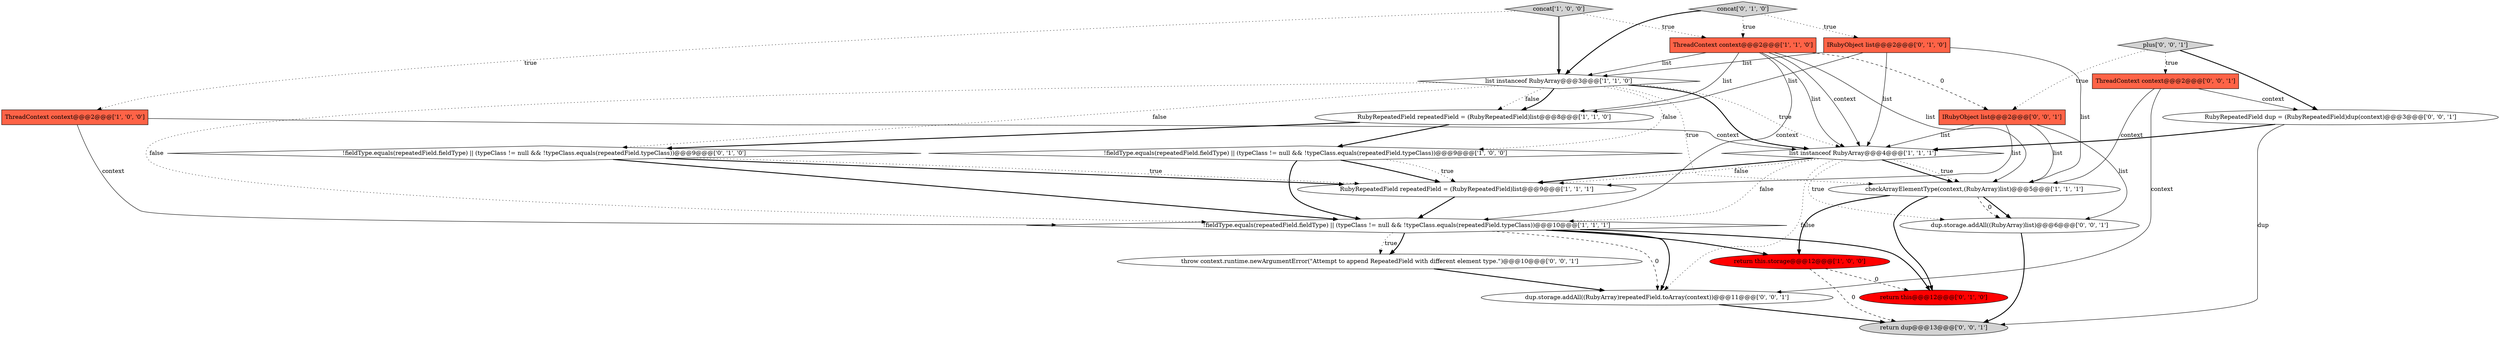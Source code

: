 digraph {
18 [style = filled, label = "throw context.runtime.newArgumentError(\"Attempt to append RepeatedField with different element type.\")@@@10@@@['0', '0', '1']", fillcolor = white, shape = ellipse image = "AAA0AAABBB3BBB"];
17 [style = filled, label = "dup.storage.addAll((RubyArray)list)@@@6@@@['0', '0', '1']", fillcolor = white, shape = ellipse image = "AAA0AAABBB3BBB"];
0 [style = filled, label = "concat['1', '0', '0']", fillcolor = lightgray, shape = diamond image = "AAA0AAABBB1BBB"];
13 [style = filled, label = "concat['0', '1', '0']", fillcolor = lightgray, shape = diamond image = "AAA0AAABBB2BBB"];
5 [style = filled, label = "!fieldType.equals(repeatedField.fieldType) || (typeClass != null && !typeClass.equals(repeatedField.typeClass))@@@9@@@['1', '0', '0']", fillcolor = white, shape = diamond image = "AAA0AAABBB1BBB"];
1 [style = filled, label = "list instanceof RubyArray@@@3@@@['1', '1', '0']", fillcolor = white, shape = diamond image = "AAA0AAABBB1BBB"];
15 [style = filled, label = "return dup@@@13@@@['0', '0', '1']", fillcolor = lightgray, shape = ellipse image = "AAA0AAABBB3BBB"];
11 [style = filled, label = "IRubyObject list@@@2@@@['0', '1', '0']", fillcolor = tomato, shape = box image = "AAA0AAABBB2BBB"];
4 [style = filled, label = "!fieldType.equals(repeatedField.fieldType) || (typeClass != null && !typeClass.equals(repeatedField.typeClass))@@@10@@@['1', '1', '1']", fillcolor = white, shape = diamond image = "AAA0AAABBB1BBB"];
16 [style = filled, label = "ThreadContext context@@@2@@@['0', '0', '1']", fillcolor = tomato, shape = box image = "AAA0AAABBB3BBB"];
3 [style = filled, label = "ThreadContext context@@@2@@@['1', '0', '0']", fillcolor = tomato, shape = box image = "AAA0AAABBB1BBB"];
2 [style = filled, label = "checkArrayElementType(context,(RubyArray)list)@@@5@@@['1', '1', '1']", fillcolor = white, shape = ellipse image = "AAA0AAABBB1BBB"];
10 [style = filled, label = "return this.storage@@@12@@@['1', '0', '0']", fillcolor = red, shape = ellipse image = "AAA1AAABBB1BBB"];
20 [style = filled, label = "IRubyObject list@@@2@@@['0', '0', '1']", fillcolor = tomato, shape = box image = "AAA0AAABBB3BBB"];
6 [style = filled, label = "RubyRepeatedField repeatedField = (RubyRepeatedField)list@@@8@@@['1', '1', '0']", fillcolor = white, shape = ellipse image = "AAA0AAABBB1BBB"];
19 [style = filled, label = "dup.storage.addAll((RubyArray)repeatedField.toArray(context))@@@11@@@['0', '0', '1']", fillcolor = white, shape = ellipse image = "AAA0AAABBB3BBB"];
12 [style = filled, label = "return this@@@12@@@['0', '1', '0']", fillcolor = red, shape = ellipse image = "AAA1AAABBB2BBB"];
7 [style = filled, label = "RubyRepeatedField repeatedField = (RubyRepeatedField)list@@@9@@@['1', '1', '1']", fillcolor = white, shape = ellipse image = "AAA0AAABBB1BBB"];
9 [style = filled, label = "list instanceof RubyArray@@@4@@@['1', '1', '1']", fillcolor = white, shape = diamond image = "AAA0AAABBB1BBB"];
22 [style = filled, label = "RubyRepeatedField dup = (RubyRepeatedField)dup(context)@@@3@@@['0', '0', '1']", fillcolor = white, shape = ellipse image = "AAA0AAABBB3BBB"];
21 [style = filled, label = "plus['0', '0', '1']", fillcolor = lightgray, shape = diamond image = "AAA0AAABBB3BBB"];
14 [style = filled, label = "!fieldType.equals(repeatedField.fieldType) || (typeClass != null && !typeClass.equals(repeatedField.typeClass))@@@9@@@['0', '1', '0']", fillcolor = white, shape = diamond image = "AAA0AAABBB2BBB"];
8 [style = filled, label = "ThreadContext context@@@2@@@['1', '1', '0']", fillcolor = tomato, shape = box image = "AAA0AAABBB1BBB"];
2->17 [style = bold, label=""];
10->15 [style = dashed, label="0"];
16->2 [style = solid, label="context"];
11->1 [style = solid, label="list"];
4->10 [style = bold, label=""];
4->18 [style = dotted, label="true"];
21->20 [style = dotted, label="true"];
9->2 [style = bold, label=""];
8->4 [style = solid, label="context"];
9->17 [style = dotted, label="true"];
22->9 [style = bold, label=""];
4->19 [style = bold, label=""];
10->12 [style = dashed, label="0"];
18->19 [style = bold, label=""];
21->22 [style = bold, label=""];
8->20 [style = dashed, label="0"];
8->2 [style = solid, label="list"];
3->4 [style = solid, label="context"];
4->18 [style = bold, label=""];
7->4 [style = bold, label=""];
1->6 [style = dotted, label="false"];
9->7 [style = bold, label=""];
2->10 [style = bold, label=""];
2->17 [style = dashed, label="0"];
9->4 [style = dotted, label="false"];
20->17 [style = solid, label="list"];
8->9 [style = solid, label="list"];
16->22 [style = solid, label="context"];
1->9 [style = bold, label=""];
2->12 [style = bold, label=""];
8->6 [style = solid, label="list"];
14->7 [style = bold, label=""];
13->1 [style = bold, label=""];
0->8 [style = dotted, label="true"];
6->14 [style = bold, label=""];
9->7 [style = dotted, label="false"];
6->5 [style = bold, label=""];
9->19 [style = dotted, label="false"];
1->6 [style = bold, label=""];
16->19 [style = solid, label="context"];
11->9 [style = solid, label="list"];
3->9 [style = solid, label="context"];
1->4 [style = dotted, label="false"];
13->8 [style = dotted, label="true"];
11->6 [style = solid, label="list"];
8->1 [style = solid, label="list"];
11->2 [style = solid, label="list"];
5->7 [style = dotted, label="true"];
1->9 [style = dotted, label="true"];
20->2 [style = solid, label="list"];
9->2 [style = dotted, label="true"];
14->7 [style = dotted, label="true"];
1->14 [style = dotted, label="false"];
5->4 [style = bold, label=""];
0->1 [style = bold, label=""];
17->15 [style = bold, label=""];
4->12 [style = bold, label=""];
1->5 [style = dotted, label="false"];
13->11 [style = dotted, label="true"];
5->7 [style = bold, label=""];
4->19 [style = dashed, label="0"];
0->3 [style = dotted, label="true"];
20->9 [style = solid, label="list"];
21->16 [style = dotted, label="true"];
19->15 [style = bold, label=""];
1->2 [style = dotted, label="true"];
22->15 [style = solid, label="dup"];
20->7 [style = solid, label="list"];
8->9 [style = solid, label="context"];
14->4 [style = bold, label=""];
}
